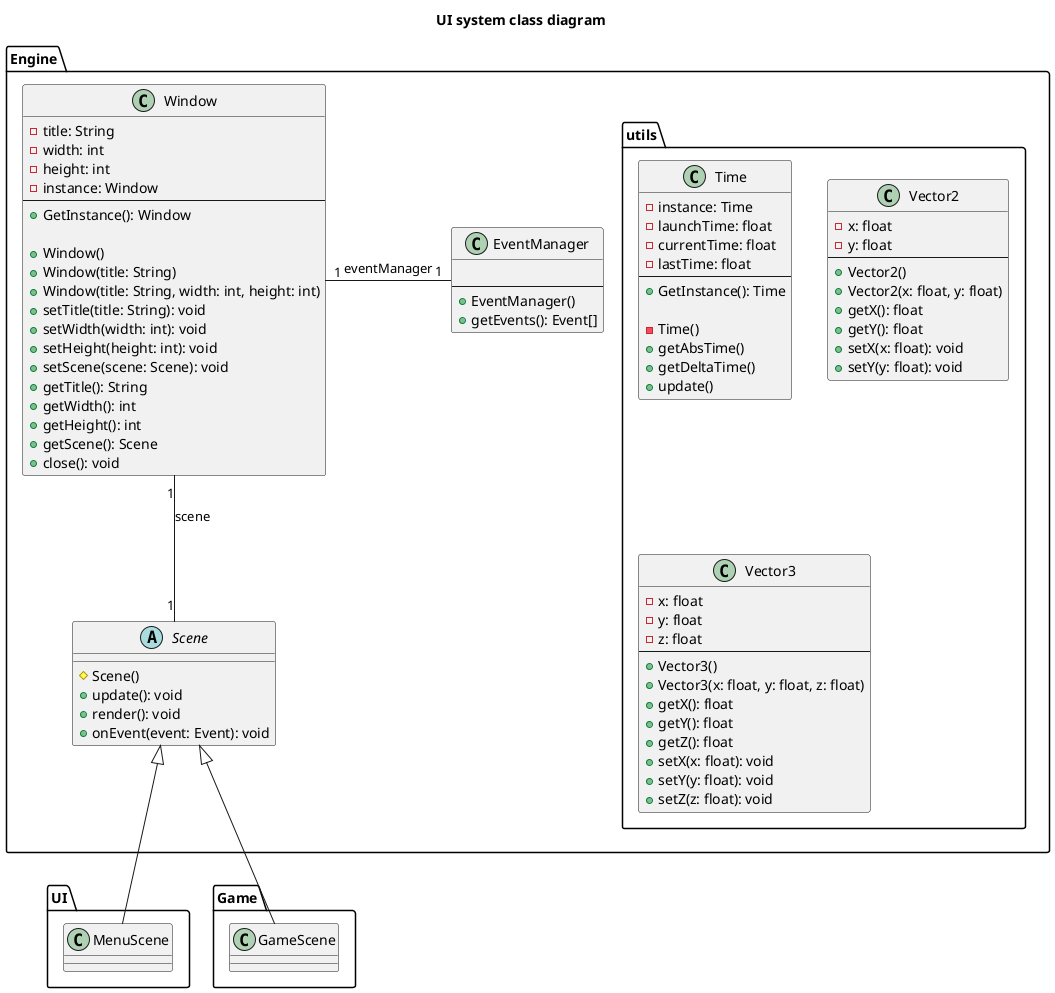 @startuml
title UI system class diagram

package UI {
    class MenuScene
}

package Engine {
    class Window {
        - title: String
        - width: int
        - height: int
        - instance: Window
        ---
        + GetInstance(): Window

        + Window()
        + Window(title: String)
        + Window(title: String, width: int, height: int)
        + setTitle(title: String): void
        + setWidth(width: int): void
        + setHeight(height: int): void
        + setScene(scene: Scene): void
        + getTitle(): String
        + getWidth(): int
        + getHeight(): int
        + getScene(): Scene
        + close(): void
    }

    abstract Scene {
        # Scene()
        + update(): void
        + render(): void
        + onEvent(event: Event): void
    }

    class EventManager {
        
        ---
        + EventManager()
        + getEvents(): Event[]
    }

    package utils {
        class Time {
            - instance: Time
            - launchTime: float
            - currentTime: float
            - lastTime: float
            ---
            + GetInstance(): Time

            - Time()
            + getAbsTime()
            + getDeltaTime()
            + update()
        }

        class Vector2 {
            - x: float
            - y: float
            ---
            + Vector2()
            + Vector2(x: float, y: float)
            + getX(): float
            + getY(): float
            + setX(x: float): void
            + setY(y: float): void
        }

        class Vector3 {
            - x: float
            - y: float
            - z: float
            ---
            + Vector3()
            + Vector3(x: float, y: float, z: float)
            + getX(): float
            + getY(): float
            + getZ(): float
            + setX(x: float): void
            + setY(y: float): void
            + setZ(z: float): void
        }
    }
}

package Game {
    class GameScene
}

Window "1" -down- "1" Scene: scene
Window "1" -right- "1" EventManager: eventManager
MenuScene -up-|> Scene
GameScene -up-|> Scene

@enduml